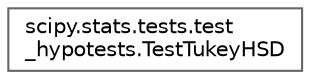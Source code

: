 digraph "Graphical Class Hierarchy"
{
 // LATEX_PDF_SIZE
  bgcolor="transparent";
  edge [fontname=Helvetica,fontsize=10,labelfontname=Helvetica,labelfontsize=10];
  node [fontname=Helvetica,fontsize=10,shape=box,height=0.2,width=0.4];
  rankdir="LR";
  Node0 [id="Node000000",label="scipy.stats.tests.test\l_hypotests.TestTukeyHSD",height=0.2,width=0.4,color="grey40", fillcolor="white", style="filled",URL="$d7/d11/classscipy_1_1stats_1_1tests_1_1test__hypotests_1_1TestTukeyHSD.html",tooltip=" "];
}
